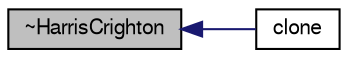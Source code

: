 digraph "~HarrisCrighton"
{
  bgcolor="transparent";
  edge [fontname="FreeSans",fontsize="10",labelfontname="FreeSans",labelfontsize="10"];
  node [fontname="FreeSans",fontsize="10",shape=record];
  rankdir="LR";
  Node14 [label="~HarrisCrighton",height=0.2,width=0.4,color="black", fillcolor="grey75", style="filled", fontcolor="black"];
  Node14 -> Node15 [dir="back",color="midnightblue",fontsize="10",style="solid",fontname="FreeSans"];
  Node15 [label="clone",height=0.2,width=0.4,color="black",URL="$a24266.html#a9562029d5f3393f4d39468ea0f453a65",tooltip="Clone. "];
}
